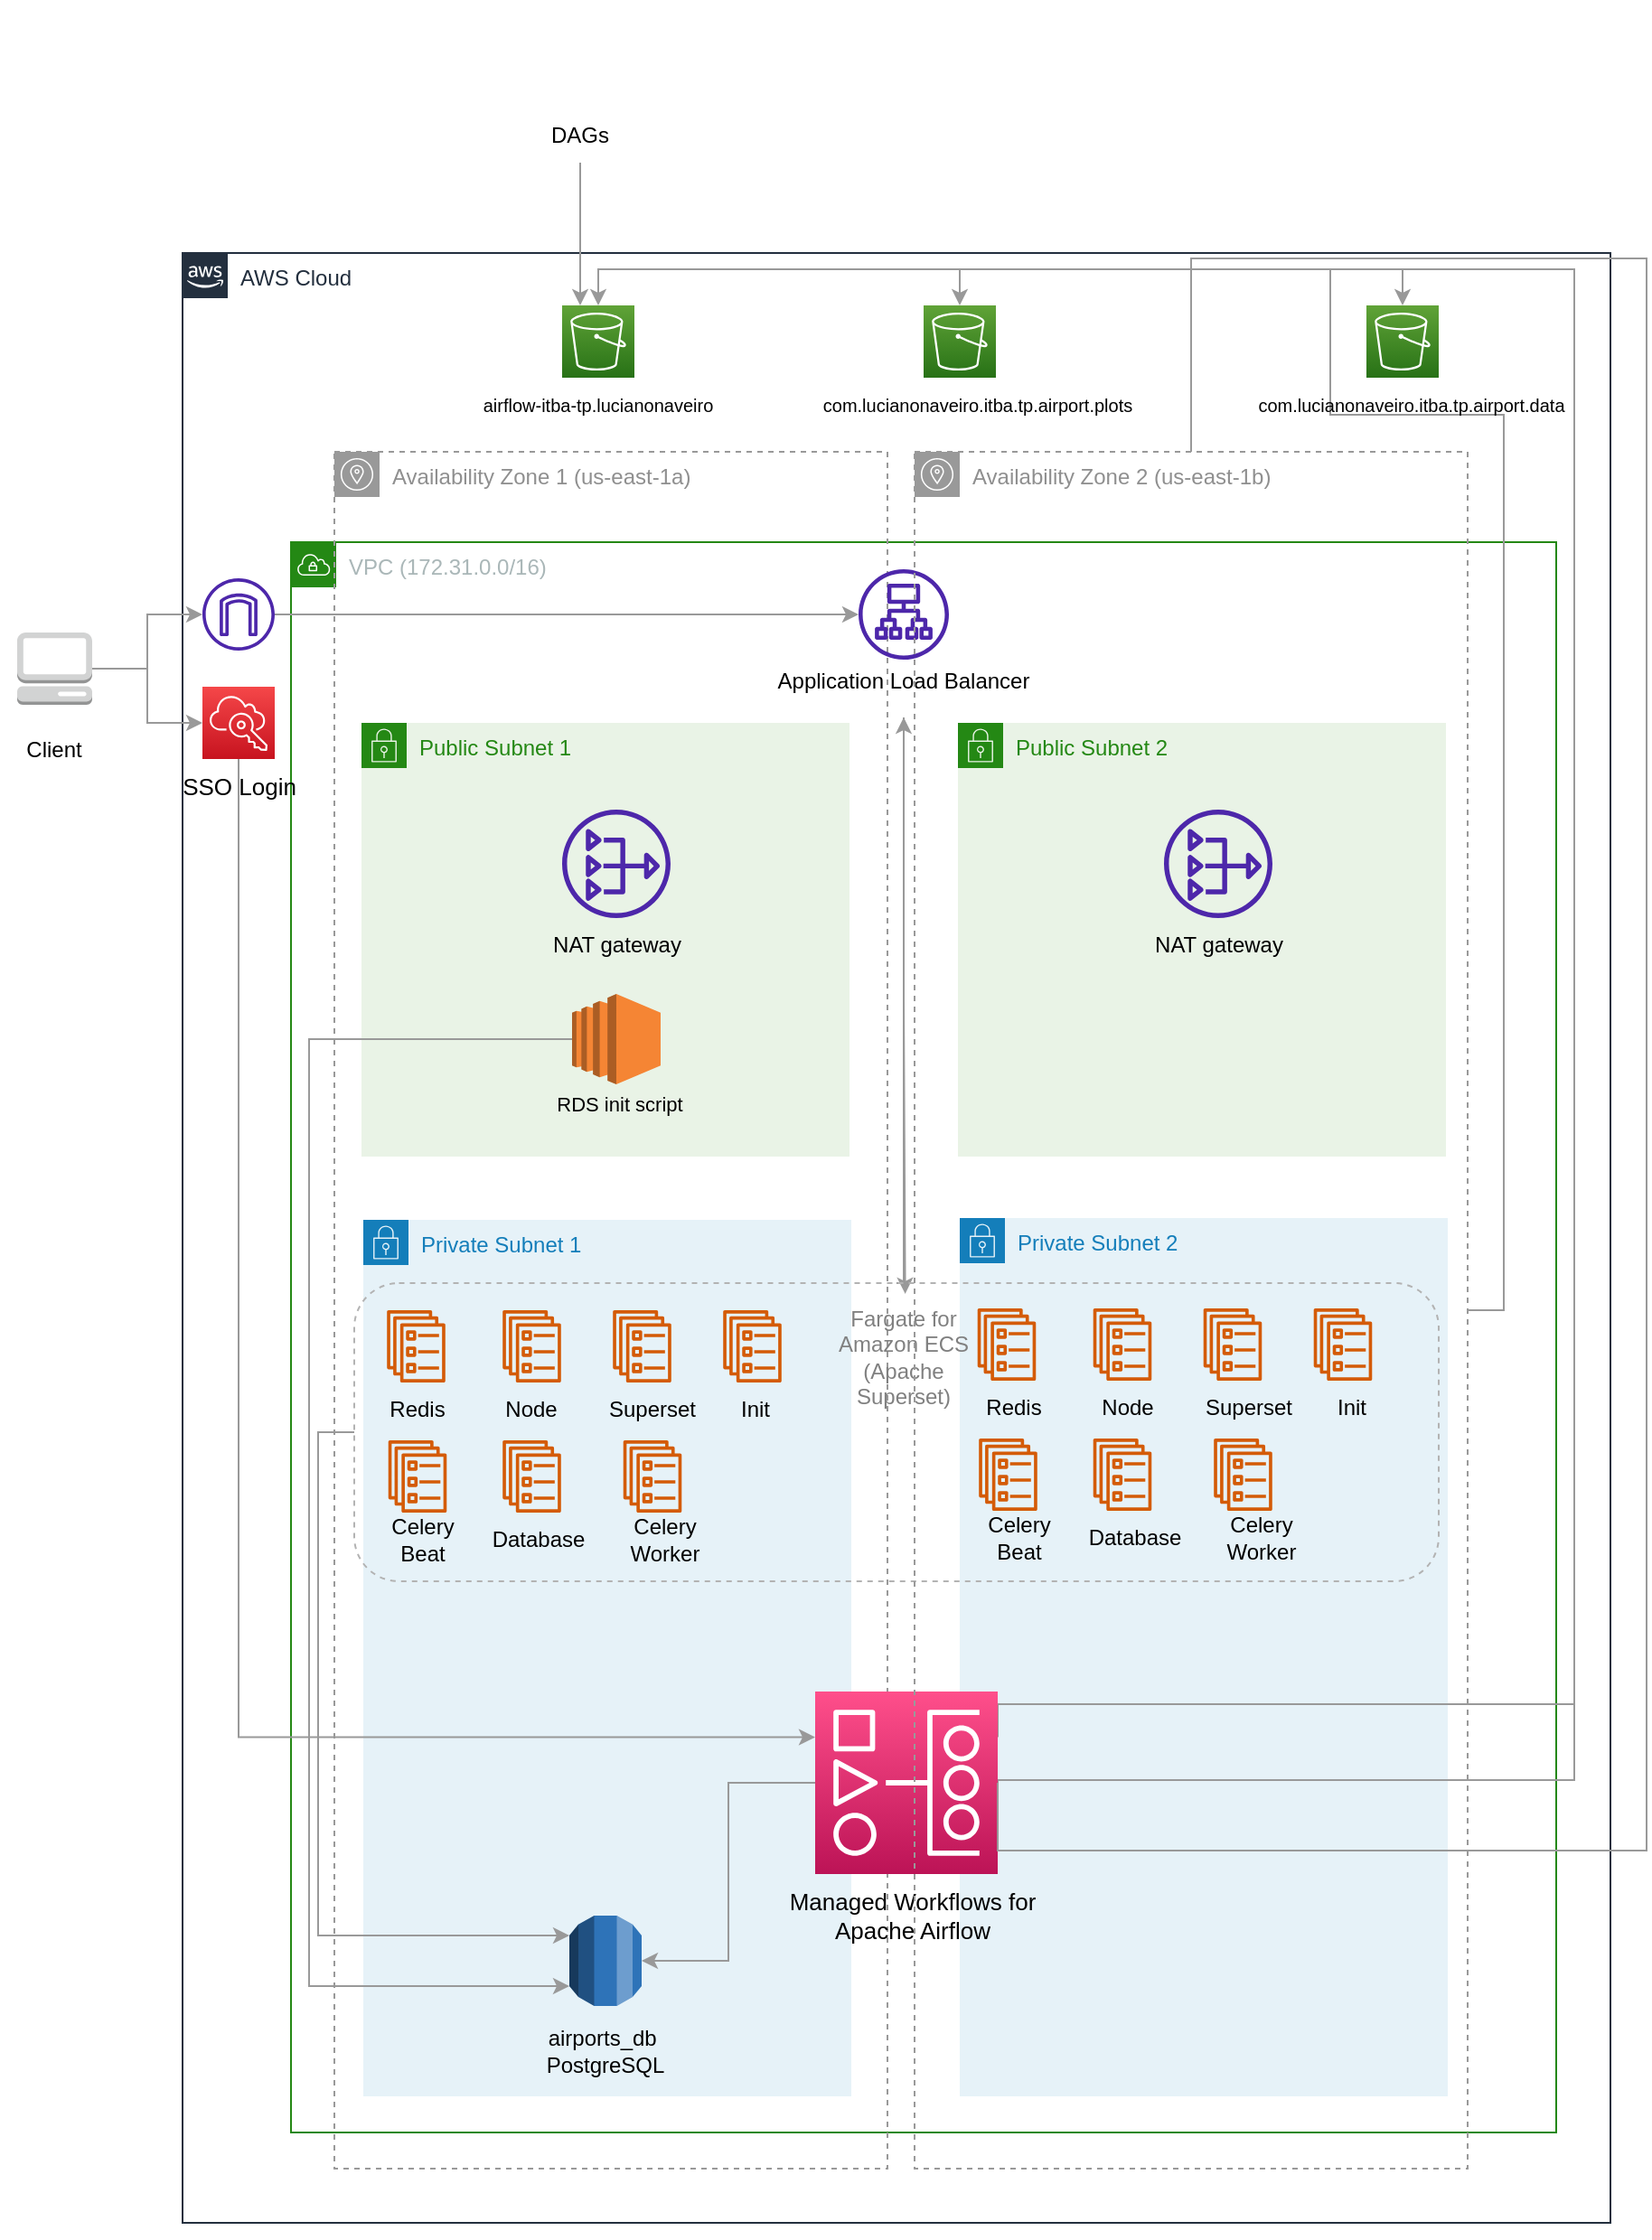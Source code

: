 <mxfile version="16.5.6" type="device" pages="2"><diagram id="lskXQ4LoMNO0AFuJrBxe" name="Page-1"><mxGraphModel dx="6042" dy="3656" grid="1" gridSize="10" guides="1" tooltips="1" connect="1" arrows="1" fold="1" page="1" pageScale="1" pageWidth="850" pageHeight="1100" background="#FFFFFF" math="0" shadow="0"><root><mxCell id="0"/><mxCell id="1" parent="0"/><mxCell id="YPD38KbdbSvbXWxAXCZY-50" value="VPC (172.31.0.0/16)" style="points=[[0,0],[0.25,0],[0.5,0],[0.75,0],[1,0],[1,0.25],[1,0.5],[1,0.75],[1,1],[0.75,1],[0.5,1],[0.25,1],[0,1],[0,0.75],[0,0.5],[0,0.25]];outlineConnect=0;gradientColor=none;html=1;whiteSpace=wrap;fontSize=12;fontStyle=0;container=1;pointerEvents=0;collapsible=0;recursiveResize=0;shape=mxgraph.aws4.group;grIcon=mxgraph.aws4.group_vpc;strokeColor=#248814;fillColor=none;verticalAlign=top;align=left;spacingLeft=30;fontColor=#AAB7B8;dashed=0;shadow=0;" vertex="1" parent="1"><mxGeometry x="100" y="154" width="700" height="880" as="geometry"/></mxCell><mxCell id="YPD38KbdbSvbXWxAXCZY-58" value="Private Subnet 1" style="points=[[0,0],[0.25,0],[0.5,0],[0.75,0],[1,0],[1,0.25],[1,0.5],[1,0.75],[1,1],[0.75,1],[0.5,1],[0.25,1],[0,1],[0,0.75],[0,0.5],[0,0.25]];outlineConnect=0;gradientColor=none;html=1;whiteSpace=wrap;fontSize=12;fontStyle=0;container=1;pointerEvents=0;collapsible=0;recursiveResize=0;shape=mxgraph.aws4.group;grIcon=mxgraph.aws4.group_security_group;grStroke=0;strokeColor=#147EBA;fillColor=#E6F2F8;verticalAlign=top;align=left;spacingLeft=30;fontColor=#147EBA;dashed=0;shadow=0;" vertex="1" parent="YPD38KbdbSvbXWxAXCZY-50"><mxGeometry x="40" y="375" width="270" height="485" as="geometry"/></mxCell><mxCell id="YPD38KbdbSvbXWxAXCZY-74" value="" style="sketch=0;outlineConnect=0;fontColor=#232F3E;gradientColor=none;fillColor=#D45B07;strokeColor=none;dashed=0;verticalLabelPosition=bottom;verticalAlign=top;align=center;html=1;fontSize=12;fontStyle=0;aspect=fixed;pointerEvents=1;shape=mxgraph.aws4.ecs_service;shadow=0;" vertex="1" parent="YPD38KbdbSvbXWxAXCZY-58"><mxGeometry x="13" y="50" width="32.51" height="40" as="geometry"/></mxCell><mxCell id="YPD38KbdbSvbXWxAXCZY-77" value="" style="sketch=0;outlineConnect=0;fontColor=#232F3E;gradientColor=none;fillColor=#D45B07;strokeColor=none;dashed=0;verticalLabelPosition=bottom;verticalAlign=top;align=center;html=1;fontSize=12;fontStyle=0;aspect=fixed;pointerEvents=1;shape=mxgraph.aws4.ecs_service;shadow=0;" vertex="1" parent="YPD38KbdbSvbXWxAXCZY-58"><mxGeometry x="77" y="50" width="32.51" height="40" as="geometry"/></mxCell><mxCell id="YPD38KbdbSvbXWxAXCZY-78" value="" style="sketch=0;outlineConnect=0;fontColor=#232F3E;gradientColor=none;fillColor=#D45B07;strokeColor=none;dashed=0;verticalLabelPosition=bottom;verticalAlign=top;align=center;html=1;fontSize=12;fontStyle=0;aspect=fixed;pointerEvents=1;shape=mxgraph.aws4.ecs_service;shadow=0;" vertex="1" parent="YPD38KbdbSvbXWxAXCZY-58"><mxGeometry x="138" y="50" width="32.51" height="40" as="geometry"/></mxCell><mxCell id="YPD38KbdbSvbXWxAXCZY-79" value="" style="sketch=0;outlineConnect=0;fontColor=#232F3E;gradientColor=none;fillColor=#D45B07;strokeColor=none;dashed=0;verticalLabelPosition=bottom;verticalAlign=top;align=center;html=1;fontSize=12;fontStyle=0;aspect=fixed;pointerEvents=1;shape=mxgraph.aws4.ecs_service;shadow=0;" vertex="1" parent="YPD38KbdbSvbXWxAXCZY-58"><mxGeometry x="199" y="50" width="32.51" height="40" as="geometry"/></mxCell><mxCell id="YPD38KbdbSvbXWxAXCZY-80" value="Redis" style="text;html=1;strokeColor=none;fillColor=none;align=center;verticalAlign=middle;whiteSpace=wrap;rounded=0;shadow=0;" vertex="1" parent="YPD38KbdbSvbXWxAXCZY-58"><mxGeometry y="90" width="60" height="30" as="geometry"/></mxCell><mxCell id="YPD38KbdbSvbXWxAXCZY-81" value="Node" style="text;html=1;strokeColor=none;fillColor=none;align=center;verticalAlign=middle;whiteSpace=wrap;rounded=0;shadow=0;" vertex="1" parent="YPD38KbdbSvbXWxAXCZY-58"><mxGeometry x="63.25" y="90" width="60" height="30" as="geometry"/></mxCell><mxCell id="YPD38KbdbSvbXWxAXCZY-82" value="Init" style="text;html=1;strokeColor=none;fillColor=none;align=center;verticalAlign=middle;whiteSpace=wrap;rounded=0;shadow=0;" vertex="1" parent="YPD38KbdbSvbXWxAXCZY-58"><mxGeometry x="197" y="90" width="40" height="30" as="geometry"/></mxCell><mxCell id="YPD38KbdbSvbXWxAXCZY-83" value="Superset" style="text;html=1;strokeColor=none;fillColor=none;align=center;verticalAlign=middle;whiteSpace=wrap;rounded=0;shadow=0;" vertex="1" parent="YPD38KbdbSvbXWxAXCZY-58"><mxGeometry x="130" y="90" width="60" height="30" as="geometry"/></mxCell><mxCell id="YPD38KbdbSvbXWxAXCZY-84" value="" style="sketch=0;outlineConnect=0;fontColor=#232F3E;gradientColor=none;fillColor=#D45B07;strokeColor=none;dashed=0;verticalLabelPosition=bottom;verticalAlign=top;align=center;html=1;fontSize=12;fontStyle=0;aspect=fixed;pointerEvents=1;shape=mxgraph.aws4.ecs_service;shadow=0;" vertex="1" parent="YPD38KbdbSvbXWxAXCZY-58"><mxGeometry x="13.75" y="122" width="32.51" height="40" as="geometry"/></mxCell><mxCell id="YPD38KbdbSvbXWxAXCZY-85" value="" style="sketch=0;outlineConnect=0;fontColor=#232F3E;gradientColor=none;fillColor=#D45B07;strokeColor=none;dashed=0;verticalLabelPosition=bottom;verticalAlign=top;align=center;html=1;fontSize=12;fontStyle=0;aspect=fixed;pointerEvents=1;shape=mxgraph.aws4.ecs_service;shadow=0;" vertex="1" parent="YPD38KbdbSvbXWxAXCZY-58"><mxGeometry x="77" y="122" width="32.51" height="40" as="geometry"/></mxCell><mxCell id="YPD38KbdbSvbXWxAXCZY-86" value="" style="sketch=0;outlineConnect=0;fontColor=#232F3E;gradientColor=none;fillColor=#D45B07;strokeColor=none;dashed=0;verticalLabelPosition=bottom;verticalAlign=top;align=center;html=1;fontSize=12;fontStyle=0;aspect=fixed;pointerEvents=1;shape=mxgraph.aws4.ecs_service;shadow=0;" vertex="1" parent="YPD38KbdbSvbXWxAXCZY-58"><mxGeometry x="143.75" y="122" width="32.51" height="40" as="geometry"/></mxCell><mxCell id="YPD38KbdbSvbXWxAXCZY-87" value="Celery Beat" style="text;html=1;strokeColor=none;fillColor=none;align=center;verticalAlign=middle;whiteSpace=wrap;rounded=0;shadow=0;" vertex="1" parent="YPD38KbdbSvbXWxAXCZY-58"><mxGeometry x="3.25" y="162" width="60" height="30" as="geometry"/></mxCell><mxCell id="YPD38KbdbSvbXWxAXCZY-88" value="Database" style="text;html=1;strokeColor=none;fillColor=none;align=center;verticalAlign=middle;whiteSpace=wrap;rounded=0;shadow=0;" vertex="1" parent="YPD38KbdbSvbXWxAXCZY-58"><mxGeometry x="67.25" y="162" width="60" height="30" as="geometry"/></mxCell><mxCell id="YPD38KbdbSvbXWxAXCZY-89" value="Celery Worker" style="text;html=1;strokeColor=none;fillColor=none;align=center;verticalAlign=middle;whiteSpace=wrap;rounded=0;shadow=0;" vertex="1" parent="YPD38KbdbSvbXWxAXCZY-58"><mxGeometry x="137" y="162" width="60" height="30" as="geometry"/></mxCell><mxCell id="YPD38KbdbSvbXWxAXCZY-63" value="Private Subnet 2" style="points=[[0,0],[0.25,0],[0.5,0],[0.75,0],[1,0],[1,0.25],[1,0.5],[1,0.75],[1,1],[0.75,1],[0.5,1],[0.25,1],[0,1],[0,0.75],[0,0.5],[0,0.25]];outlineConnect=0;gradientColor=none;html=1;whiteSpace=wrap;fontSize=12;fontStyle=0;container=1;pointerEvents=0;collapsible=0;recursiveResize=0;shape=mxgraph.aws4.group;grIcon=mxgraph.aws4.group_security_group;grStroke=0;strokeColor=#147EBA;fillColor=#E6F2F8;verticalAlign=top;align=left;spacingLeft=30;fontColor=#147EBA;dashed=0;shadow=0;" vertex="1" parent="YPD38KbdbSvbXWxAXCZY-50"><mxGeometry x="370" y="374" width="270" height="486" as="geometry"/></mxCell><mxCell id="YPD38KbdbSvbXWxAXCZY-90" value="" style="sketch=0;outlineConnect=0;fontColor=#232F3E;gradientColor=none;fillColor=#D45B07;strokeColor=none;dashed=0;verticalLabelPosition=bottom;verticalAlign=top;align=center;html=1;fontSize=12;fontStyle=0;aspect=fixed;pointerEvents=1;shape=mxgraph.aws4.ecs_service;shadow=0;" vertex="1" parent="YPD38KbdbSvbXWxAXCZY-63"><mxGeometry x="9.74" y="50" width="32.51" height="40" as="geometry"/></mxCell><mxCell id="YPD38KbdbSvbXWxAXCZY-91" value="" style="sketch=0;outlineConnect=0;fontColor=#232F3E;gradientColor=none;fillColor=#D45B07;strokeColor=none;dashed=0;verticalLabelPosition=bottom;verticalAlign=top;align=center;html=1;fontSize=12;fontStyle=0;aspect=fixed;pointerEvents=1;shape=mxgraph.aws4.ecs_service;shadow=0;" vertex="1" parent="YPD38KbdbSvbXWxAXCZY-63"><mxGeometry x="73.74" y="50" width="32.51" height="40" as="geometry"/></mxCell><mxCell id="YPD38KbdbSvbXWxAXCZY-92" value="" style="sketch=0;outlineConnect=0;fontColor=#232F3E;gradientColor=none;fillColor=#D45B07;strokeColor=none;dashed=0;verticalLabelPosition=bottom;verticalAlign=top;align=center;html=1;fontSize=12;fontStyle=0;aspect=fixed;pointerEvents=1;shape=mxgraph.aws4.ecs_service;shadow=0;" vertex="1" parent="YPD38KbdbSvbXWxAXCZY-63"><mxGeometry x="134.74" y="50" width="32.51" height="40" as="geometry"/></mxCell><mxCell id="YPD38KbdbSvbXWxAXCZY-93" value="" style="sketch=0;outlineConnect=0;fontColor=#232F3E;gradientColor=none;fillColor=#D45B07;strokeColor=none;dashed=0;verticalLabelPosition=bottom;verticalAlign=top;align=center;html=1;fontSize=12;fontStyle=0;aspect=fixed;pointerEvents=1;shape=mxgraph.aws4.ecs_service;shadow=0;" vertex="1" parent="YPD38KbdbSvbXWxAXCZY-63"><mxGeometry x="195.74" y="50" width="32.51" height="40" as="geometry"/></mxCell><mxCell id="YPD38KbdbSvbXWxAXCZY-94" value="" style="sketch=0;outlineConnect=0;fontColor=#232F3E;gradientColor=none;fillColor=#D45B07;strokeColor=none;dashed=0;verticalLabelPosition=bottom;verticalAlign=top;align=center;html=1;fontSize=12;fontStyle=0;aspect=fixed;pointerEvents=1;shape=mxgraph.aws4.ecs_service;shadow=0;" vertex="1" parent="YPD38KbdbSvbXWxAXCZY-63"><mxGeometry x="10.49" y="122" width="32.51" height="40" as="geometry"/></mxCell><mxCell id="YPD38KbdbSvbXWxAXCZY-95" value="" style="sketch=0;outlineConnect=0;fontColor=#232F3E;gradientColor=none;fillColor=#D45B07;strokeColor=none;dashed=0;verticalLabelPosition=bottom;verticalAlign=top;align=center;html=1;fontSize=12;fontStyle=0;aspect=fixed;pointerEvents=1;shape=mxgraph.aws4.ecs_service;shadow=0;" vertex="1" parent="YPD38KbdbSvbXWxAXCZY-63"><mxGeometry x="73.74" y="122" width="32.51" height="40" as="geometry"/></mxCell><mxCell id="YPD38KbdbSvbXWxAXCZY-96" value="" style="sketch=0;outlineConnect=0;fontColor=#232F3E;gradientColor=none;fillColor=#D45B07;strokeColor=none;dashed=0;verticalLabelPosition=bottom;verticalAlign=top;align=center;html=1;fontSize=12;fontStyle=0;aspect=fixed;pointerEvents=1;shape=mxgraph.aws4.ecs_service;shadow=0;" vertex="1" parent="YPD38KbdbSvbXWxAXCZY-63"><mxGeometry x="140.49" y="122" width="32.51" height="40" as="geometry"/></mxCell><mxCell id="YPD38KbdbSvbXWxAXCZY-97" value="Redis" style="text;html=1;strokeColor=none;fillColor=none;align=center;verticalAlign=middle;whiteSpace=wrap;rounded=0;shadow=0;" vertex="1" parent="YPD38KbdbSvbXWxAXCZY-63"><mxGeometry y="90" width="60" height="30" as="geometry"/></mxCell><mxCell id="YPD38KbdbSvbXWxAXCZY-98" value="Node" style="text;html=1;strokeColor=none;fillColor=none;align=center;verticalAlign=middle;whiteSpace=wrap;rounded=0;shadow=0;" vertex="1" parent="YPD38KbdbSvbXWxAXCZY-63"><mxGeometry x="63.25" y="90" width="60" height="30" as="geometry"/></mxCell><mxCell id="YPD38KbdbSvbXWxAXCZY-99" value="Init" style="text;html=1;strokeColor=none;fillColor=none;align=center;verticalAlign=middle;whiteSpace=wrap;rounded=0;shadow=0;" vertex="1" parent="YPD38KbdbSvbXWxAXCZY-63"><mxGeometry x="197" y="90" width="40" height="30" as="geometry"/></mxCell><mxCell id="YPD38KbdbSvbXWxAXCZY-100" value="Superset" style="text;html=1;strokeColor=none;fillColor=none;align=center;verticalAlign=middle;whiteSpace=wrap;rounded=0;shadow=0;" vertex="1" parent="YPD38KbdbSvbXWxAXCZY-63"><mxGeometry x="130" y="90" width="60" height="30" as="geometry"/></mxCell><mxCell id="YPD38KbdbSvbXWxAXCZY-101" value="Celery Beat" style="text;html=1;strokeColor=none;fillColor=none;align=center;verticalAlign=middle;whiteSpace=wrap;rounded=0;shadow=0;" vertex="1" parent="YPD38KbdbSvbXWxAXCZY-63"><mxGeometry x="3.25" y="162" width="60" height="30" as="geometry"/></mxCell><mxCell id="YPD38KbdbSvbXWxAXCZY-102" value="Database" style="text;html=1;strokeColor=none;fillColor=none;align=center;verticalAlign=middle;whiteSpace=wrap;rounded=0;shadow=0;" vertex="1" parent="YPD38KbdbSvbXWxAXCZY-63"><mxGeometry x="67.25" y="162" width="60" height="30" as="geometry"/></mxCell><mxCell id="YPD38KbdbSvbXWxAXCZY-103" value="Celery Worker" style="text;html=1;strokeColor=none;fillColor=none;align=center;verticalAlign=middle;whiteSpace=wrap;rounded=0;shadow=0;" vertex="1" parent="YPD38KbdbSvbXWxAXCZY-63"><mxGeometry x="137" y="162" width="60" height="30" as="geometry"/></mxCell><mxCell id="YPD38KbdbSvbXWxAXCZY-113" value="AWS Cloud" style="points=[[0,0],[0.25,0],[0.5,0],[0.75,0],[1,0],[1,0.25],[1,0.5],[1,0.75],[1,1],[0.75,1],[0.5,1],[0.25,1],[0,1],[0,0.75],[0,0.5],[0,0.25]];outlineConnect=0;gradientColor=none;html=1;whiteSpace=wrap;fontSize=12;fontStyle=0;container=1;pointerEvents=0;collapsible=0;recursiveResize=0;shape=mxgraph.aws4.group;grIcon=mxgraph.aws4.group_aws_cloud_alt;strokeColor=#232F3E;fillColor=none;verticalAlign=top;align=left;spacingLeft=30;fontColor=#232F3E;dashed=0;shadow=0;" vertex="1" parent="1"><mxGeometry x="40" y="-6" width="790" height="1090" as="geometry"/></mxCell><mxCell id="YPD38KbdbSvbXWxAXCZY-190" value="&lt;font color=&quot;#8f8f8f&quot;&gt;Availability Zone 1 (us-east-1a)&lt;/font&gt;" style="sketch=0;outlineConnect=0;gradientColor=none;html=1;whiteSpace=wrap;fontSize=12;fontStyle=0;shape=mxgraph.aws4.group;grIcon=mxgraph.aws4.group_availability_zone;strokeColor=#999999;fillColor=none;verticalAlign=top;align=left;spacingLeft=30;fontColor=#E8E8E8;dashed=1;shadow=0;" vertex="1" parent="YPD38KbdbSvbXWxAXCZY-113"><mxGeometry x="84" y="110" width="306" height="950" as="geometry"/></mxCell><mxCell id="YPD38KbdbSvbXWxAXCZY-163" style="edgeStyle=orthogonalEdgeStyle;rounded=0;orthogonalLoop=1;jettySize=auto;html=1;fontSize=12;fontColor=#000000;strokeColor=#999999;" edge="1" parent="YPD38KbdbSvbXWxAXCZY-113" source="YPD38KbdbSvbXWxAXCZY-122" target="YPD38KbdbSvbXWxAXCZY-71"><mxGeometry relative="1" as="geometry"/></mxCell><mxCell id="YPD38KbdbSvbXWxAXCZY-122" value="" style="sketch=0;outlineConnect=0;fontColor=#232F3E;gradientColor=none;fillColor=#4D27AA;strokeColor=none;dashed=0;verticalLabelPosition=bottom;verticalAlign=top;align=center;html=1;fontSize=12;fontStyle=0;aspect=fixed;pointerEvents=1;shape=mxgraph.aws4.internet_gateway;shadow=0;" vertex="1" parent="YPD38KbdbSvbXWxAXCZY-113"><mxGeometry x="11" y="180" width="40" height="40" as="geometry"/></mxCell><mxCell id="YPD38KbdbSvbXWxAXCZY-231" style="edgeStyle=orthogonalEdgeStyle;rounded=0;orthogonalLoop=1;jettySize=auto;html=1;exitX=0.5;exitY=1;exitDx=0;exitDy=0;entryX=0.508;entryY=0.036;entryDx=0;entryDy=0;entryPerimeter=0;fontSize=11;fontColor=#000000;strokeColor=#999999;" edge="1" parent="YPD38KbdbSvbXWxAXCZY-113" source="YPD38KbdbSvbXWxAXCZY-72" target="YPD38KbdbSvbXWxAXCZY-109"><mxGeometry relative="1" as="geometry"/></mxCell><mxCell id="YPD38KbdbSvbXWxAXCZY-157" style="edgeStyle=orthogonalEdgeStyle;rounded=0;orthogonalLoop=1;jettySize=auto;html=1;exitX=0;exitY=0.5;exitDx=0;exitDy=0;exitPerimeter=0;entryX=1;entryY=0.5;entryDx=0;entryDy=0;entryPerimeter=0;fontSize=12;fontColor=#000000;strokeColor=#999999;" edge="1" parent="YPD38KbdbSvbXWxAXCZY-113" source="YPD38KbdbSvbXWxAXCZY-127" target="YPD38KbdbSvbXWxAXCZY-132"><mxGeometry relative="1" as="geometry"/></mxCell><mxCell id="YPD38KbdbSvbXWxAXCZY-173" style="edgeStyle=orthogonalEdgeStyle;rounded=0;orthogonalLoop=1;jettySize=auto;html=1;exitX=1;exitY=0.5;exitDx=0;exitDy=0;exitPerimeter=0;entryX=0.5;entryY=0;entryDx=0;entryDy=0;entryPerimeter=0;fontSize=12;fontColor=#000000;strokeColor=#999999;startArrow=none;" edge="1" parent="YPD38KbdbSvbXWxAXCZY-113" source="YPD38KbdbSvbXWxAXCZY-226" target="YPD38KbdbSvbXWxAXCZY-135"><mxGeometry relative="1" as="geometry"><Array as="points"/></mxGeometry></mxCell><mxCell id="YPD38KbdbSvbXWxAXCZY-176" style="edgeStyle=orthogonalEdgeStyle;rounded=0;orthogonalLoop=1;jettySize=auto;html=1;exitX=1;exitY=0.5;exitDx=0;exitDy=0;exitPerimeter=0;entryX=0.5;entryY=0;entryDx=0;entryDy=0;entryPerimeter=0;fontSize=12;fontColor=#000000;strokeColor=#999999;" edge="1" parent="YPD38KbdbSvbXWxAXCZY-113" source="YPD38KbdbSvbXWxAXCZY-127" target="YPD38KbdbSvbXWxAXCZY-134"><mxGeometry relative="1" as="geometry"><Array as="points"><mxPoint x="770" y="845"/><mxPoint x="770" y="9"/><mxPoint x="430" y="9"/></Array></mxGeometry></mxCell><mxCell id="YPD38KbdbSvbXWxAXCZY-177" style="edgeStyle=orthogonalEdgeStyle;rounded=0;orthogonalLoop=1;jettySize=auto;html=1;exitX=1;exitY=0.25;exitDx=0;exitDy=0;exitPerimeter=0;entryX=0.5;entryY=0;entryDx=0;entryDy=0;entryPerimeter=0;fontSize=12;fontColor=#000000;strokeColor=#999999;" edge="1" parent="YPD38KbdbSvbXWxAXCZY-113" source="YPD38KbdbSvbXWxAXCZY-127" target="YPD38KbdbSvbXWxAXCZY-130"><mxGeometry relative="1" as="geometry"><Array as="points"><mxPoint x="770" y="803"/><mxPoint x="770" y="9"/><mxPoint x="230" y="9"/></Array></mxGeometry></mxCell><mxCell id="YPD38KbdbSvbXWxAXCZY-132" value="" style="outlineConnect=0;dashed=0;verticalLabelPosition=bottom;verticalAlign=top;align=center;html=1;shape=mxgraph.aws3.rds;fillColor=#2E73B8;gradientColor=none;shadow=0;fontColor=#808080;strokeColor=#B3B3B3;" vertex="1" parent="YPD38KbdbSvbXWxAXCZY-113"><mxGeometry x="214" y="920" width="40" height="50" as="geometry"/></mxCell><mxCell id="YPD38KbdbSvbXWxAXCZY-130" value="" style="sketch=0;points=[[0,0,0],[0.25,0,0],[0.5,0,0],[0.75,0,0],[1,0,0],[0,1,0],[0.25,1,0],[0.5,1,0],[0.75,1,0],[1,1,0],[0,0.25,0],[0,0.5,0],[0,0.75,0],[1,0.25,0],[1,0.5,0],[1,0.75,0]];outlineConnect=0;fontColor=#232F3E;gradientColor=#60A337;gradientDirection=north;fillColor=#277116;strokeColor=#ffffff;dashed=0;verticalLabelPosition=bottom;verticalAlign=top;align=center;html=1;fontSize=12;fontStyle=0;aspect=fixed;shape=mxgraph.aws4.resourceIcon;resIcon=mxgraph.aws4.s3;shadow=0;" vertex="1" parent="YPD38KbdbSvbXWxAXCZY-113"><mxGeometry x="210" y="29" width="40" height="40" as="geometry"/></mxCell><mxCell id="YPD38KbdbSvbXWxAXCZY-134" value="" style="sketch=0;points=[[0,0,0],[0.25,0,0],[0.5,0,0],[0.75,0,0],[1,0,0],[0,1,0],[0.25,1,0],[0.5,1,0],[0.75,1,0],[1,1,0],[0,0.25,0],[0,0.5,0],[0,0.75,0],[1,0.25,0],[1,0.5,0],[1,0.75,0]];outlineConnect=0;fontColor=#232F3E;gradientColor=#60A337;gradientDirection=north;fillColor=#277116;strokeColor=#ffffff;dashed=0;verticalLabelPosition=bottom;verticalAlign=top;align=center;html=1;fontSize=12;fontStyle=0;aspect=fixed;shape=mxgraph.aws4.resourceIcon;resIcon=mxgraph.aws4.s3;shadow=0;" vertex="1" parent="YPD38KbdbSvbXWxAXCZY-113"><mxGeometry x="410" y="29" width="40" height="40" as="geometry"/></mxCell><mxCell id="YPD38KbdbSvbXWxAXCZY-135" value="" style="sketch=0;points=[[0,0,0],[0.25,0,0],[0.5,0,0],[0.75,0,0],[1,0,0],[0,1,0],[0.25,1,0],[0.5,1,0],[0.75,1,0],[1,1,0],[0,0.25,0],[0,0.5,0],[0,0.75,0],[1,0.25,0],[1,0.5,0],[1,0.75,0]];outlineConnect=0;fontColor=#232F3E;gradientColor=#60A337;gradientDirection=north;fillColor=#277116;strokeColor=#ffffff;dashed=0;verticalLabelPosition=bottom;verticalAlign=top;align=center;html=1;fontSize=12;fontStyle=0;aspect=fixed;shape=mxgraph.aws4.resourceIcon;resIcon=mxgraph.aws4.s3;shadow=0;" vertex="1" parent="YPD38KbdbSvbXWxAXCZY-113"><mxGeometry x="655" y="29" width="40" height="40" as="geometry"/></mxCell><mxCell id="YPD38KbdbSvbXWxAXCZY-136" value="&lt;font color=&quot;#000000&quot; style=&quot;font-size: 10px&quot;&gt;airflow-itba-tp.lucianonaveiro&lt;/font&gt;" style="text;html=1;strokeColor=none;fillColor=none;align=center;verticalAlign=middle;whiteSpace=wrap;rounded=0;shadow=0;dashed=1;fontColor=#808080;" vertex="1" parent="YPD38KbdbSvbXWxAXCZY-113"><mxGeometry x="140" y="69" width="180" height="30" as="geometry"/></mxCell><mxCell id="YPD38KbdbSvbXWxAXCZY-152" value="&lt;font color=&quot;#000000&quot; style=&quot;font-size: 10px&quot;&gt;com.lucianonaveiro.itba.tp.airport.data&lt;/font&gt;" style="text;html=1;strokeColor=none;fillColor=none;align=center;verticalAlign=middle;whiteSpace=wrap;rounded=0;shadow=0;dashed=1;fontColor=#808080;" vertex="1" parent="YPD38KbdbSvbXWxAXCZY-113"><mxGeometry x="590" y="69" width="180" height="30" as="geometry"/></mxCell><mxCell id="YPD38KbdbSvbXWxAXCZY-153" value="&lt;font color=&quot;#000000&quot; style=&quot;font-size: 10px&quot;&gt;com.lucianonaveiro.itba.tp.airport.plots&lt;/font&gt;" style="text;html=1;strokeColor=none;fillColor=none;align=center;verticalAlign=middle;whiteSpace=wrap;rounded=0;shadow=0;dashed=1;fontColor=#808080;" vertex="1" parent="YPD38KbdbSvbXWxAXCZY-113"><mxGeometry x="350" y="69" width="180" height="30" as="geometry"/></mxCell><mxCell id="YPD38KbdbSvbXWxAXCZY-154" value="&lt;font style=&quot;font-size: 12px&quot;&gt;airports_db&amp;nbsp; PostgreSQL&lt;/font&gt;" style="text;html=1;strokeColor=none;fillColor=none;align=center;verticalAlign=middle;whiteSpace=wrap;rounded=0;shadow=0;dashed=1;fontSize=10;fontColor=#000000;" vertex="1" parent="YPD38KbdbSvbXWxAXCZY-113"><mxGeometry x="204" y="980" width="60" height="30" as="geometry"/></mxCell><mxCell id="YPD38KbdbSvbXWxAXCZY-106" value="NAT gateway" style="text;html=1;strokeColor=none;fillColor=none;align=center;verticalAlign=middle;whiteSpace=wrap;rounded=0;shadow=0;" vertex="1" parent="YPD38KbdbSvbXWxAXCZY-113"><mxGeometry x="513" y="323" width="90" height="30" as="geometry"/></mxCell><mxCell id="YPD38KbdbSvbXWxAXCZY-179" style="edgeStyle=orthogonalEdgeStyle;rounded=0;orthogonalLoop=1;jettySize=auto;html=1;exitX=0;exitY=0.5;exitDx=0;exitDy=0;entryX=0;entryY=0.22;entryDx=0;entryDy=0;entryPerimeter=0;fontSize=12;fontColor=#000000;strokeColor=#999999;" edge="1" parent="YPD38KbdbSvbXWxAXCZY-113" source="YPD38KbdbSvbXWxAXCZY-109" target="YPD38KbdbSvbXWxAXCZY-132"><mxGeometry relative="1" as="geometry"/></mxCell><mxCell id="YPD38KbdbSvbXWxAXCZY-233" style="edgeStyle=orthogonalEdgeStyle;rounded=0;orthogonalLoop=1;jettySize=auto;html=1;exitX=0.5;exitY=0;exitDx=0;exitDy=0;entryX=0.5;entryY=1;entryDx=0;entryDy=0;fontSize=11;fontColor=#000000;strokeColor=#999999;" edge="1" parent="YPD38KbdbSvbXWxAXCZY-113" source="YPD38KbdbSvbXWxAXCZY-109" target="YPD38KbdbSvbXWxAXCZY-72"><mxGeometry relative="1" as="geometry"><Array as="points"><mxPoint x="399" y="570"/></Array></mxGeometry></mxCell><mxCell id="YPD38KbdbSvbXWxAXCZY-109" value="" style="rounded=1;whiteSpace=wrap;html=1;shadow=0;dashed=1;strokeColor=#B3B3B3;fillColor=none;" vertex="1" parent="YPD38KbdbSvbXWxAXCZY-113"><mxGeometry x="95" y="570" width="600" height="165" as="geometry"/></mxCell><mxCell id="YPD38KbdbSvbXWxAXCZY-53" value="Public Subnet 1" style="points=[[0,0],[0.25,0],[0.5,0],[0.75,0],[1,0],[1,0.25],[1,0.5],[1,0.75],[1,1],[0.75,1],[0.5,1],[0.25,1],[0,1],[0,0.75],[0,0.5],[0,0.25]];outlineConnect=0;gradientColor=none;html=1;whiteSpace=wrap;fontSize=12;fontStyle=0;container=1;pointerEvents=0;collapsible=0;recursiveResize=0;shape=mxgraph.aws4.group;grIcon=mxgraph.aws4.group_security_group;grStroke=0;strokeColor=#248814;fillColor=#E9F3E6;verticalAlign=top;align=left;spacingLeft=30;fontColor=#248814;dashed=0;shadow=0;" vertex="1" parent="YPD38KbdbSvbXWxAXCZY-113"><mxGeometry x="99" y="260" width="270" height="240" as="geometry"/></mxCell><mxCell id="YPD38KbdbSvbXWxAXCZY-167" value="" style="sketch=0;outlineConnect=0;fontColor=#232F3E;gradientColor=none;fillColor=#4D27AA;strokeColor=none;dashed=0;verticalLabelPosition=bottom;verticalAlign=top;align=center;html=1;fontSize=12;fontStyle=0;aspect=fixed;pointerEvents=1;shape=mxgraph.aws4.nat_gateway;shadow=0;" vertex="1" parent="YPD38KbdbSvbXWxAXCZY-53"><mxGeometry x="111" y="48" width="60" height="60" as="geometry"/></mxCell><mxCell id="YPD38KbdbSvbXWxAXCZY-169" value="NAT gateway" style="text;html=1;strokeColor=none;fillColor=none;align=center;verticalAlign=middle;whiteSpace=wrap;rounded=0;shadow=0;dashed=1;fontSize=12;fontColor=#000000;" vertex="1" parent="YPD38KbdbSvbXWxAXCZY-53"><mxGeometry x="101.5" y="108" width="79" height="30" as="geometry"/></mxCell><mxCell id="YPD38KbdbSvbXWxAXCZY-171" value="" style="outlineConnect=0;dashed=0;verticalLabelPosition=bottom;verticalAlign=top;align=center;html=1;shape=mxgraph.aws3.ec2;fillColor=#F58534;gradientColor=none;shadow=0;fontSize=12;fontColor=#000000;strokeColor=#B3B3B3;" vertex="1" parent="YPD38KbdbSvbXWxAXCZY-53"><mxGeometry x="116.5" y="150" width="49" height="50" as="geometry"/></mxCell><mxCell id="YPD38KbdbSvbXWxAXCZY-104" value="Public Subnet 2" style="points=[[0,0],[0.25,0],[0.5,0],[0.75,0],[1,0],[1,0.25],[1,0.5],[1,0.75],[1,1],[0.75,1],[0.5,1],[0.25,1],[0,1],[0,0.75],[0,0.5],[0,0.25]];outlineConnect=0;gradientColor=none;html=1;whiteSpace=wrap;fontSize=12;fontStyle=0;container=1;pointerEvents=0;collapsible=0;recursiveResize=0;shape=mxgraph.aws4.group;grIcon=mxgraph.aws4.group_security_group;grStroke=0;strokeColor=#248814;fillColor=#E9F3E6;verticalAlign=top;align=left;spacingLeft=30;fontColor=#248814;dashed=0;shadow=0;" vertex="1" parent="YPD38KbdbSvbXWxAXCZY-113"><mxGeometry x="429" y="260" width="270" height="240" as="geometry"/></mxCell><mxCell id="YPD38KbdbSvbXWxAXCZY-170" value="NAT gateway" style="text;html=1;strokeColor=none;fillColor=none;align=center;verticalAlign=middle;whiteSpace=wrap;rounded=0;shadow=0;dashed=1;fontSize=12;fontColor=#000000;" vertex="1" parent="YPD38KbdbSvbXWxAXCZY-104"><mxGeometry x="104.5" y="108" width="79" height="30" as="geometry"/></mxCell><mxCell id="YPD38KbdbSvbXWxAXCZY-168" value="" style="sketch=0;outlineConnect=0;fontColor=#232F3E;gradientColor=none;fillColor=#4D27AA;strokeColor=none;dashed=0;verticalLabelPosition=bottom;verticalAlign=top;align=center;html=1;fontSize=12;fontStyle=0;aspect=fixed;pointerEvents=1;shape=mxgraph.aws4.nat_gateway;shadow=0;" vertex="1" parent="YPD38KbdbSvbXWxAXCZY-113"><mxGeometry x="543" y="308" width="60" height="60" as="geometry"/></mxCell><mxCell id="YPD38KbdbSvbXWxAXCZY-180" style="edgeStyle=orthogonalEdgeStyle;rounded=0;orthogonalLoop=1;jettySize=auto;html=1;exitX=0;exitY=0.5;exitDx=0;exitDy=0;exitPerimeter=0;entryX=0;entryY=0.78;entryDx=0;entryDy=0;entryPerimeter=0;fontSize=12;fontColor=#000000;strokeColor=#999999;" edge="1" parent="YPD38KbdbSvbXWxAXCZY-113" source="YPD38KbdbSvbXWxAXCZY-171" target="YPD38KbdbSvbXWxAXCZY-132"><mxGeometry relative="1" as="geometry"><Array as="points"><mxPoint x="70" y="435"/><mxPoint x="70" y="959"/></Array></mxGeometry></mxCell><mxCell id="YPD38KbdbSvbXWxAXCZY-187" style="edgeStyle=orthogonalEdgeStyle;rounded=0;orthogonalLoop=1;jettySize=auto;html=1;exitX=0.5;exitY=1;exitDx=0;exitDy=0;exitPerimeter=0;entryX=0;entryY=0.25;entryDx=0;entryDy=0;entryPerimeter=0;fontSize=12;fontColor=#000000;strokeColor=#999999;" edge="1" parent="YPD38KbdbSvbXWxAXCZY-113" source="YPD38KbdbSvbXWxAXCZY-184" target="YPD38KbdbSvbXWxAXCZY-127"><mxGeometry relative="1" as="geometry"/></mxCell><mxCell id="YPD38KbdbSvbXWxAXCZY-184" value="" style="sketch=0;points=[[0,0,0],[0.25,0,0],[0.5,0,0],[0.75,0,0],[1,0,0],[0,1,0],[0.25,1,0],[0.5,1,0],[0.75,1,0],[1,1,0],[0,0.25,0],[0,0.5,0],[0,0.75,0],[1,0.25,0],[1,0.5,0],[1,0.75,0]];outlineConnect=0;fontColor=#232F3E;gradientColor=#F54749;gradientDirection=north;fillColor=#C7131F;strokeColor=#ffffff;dashed=0;verticalLabelPosition=bottom;verticalAlign=top;align=center;html=1;fontSize=12;fontStyle=0;aspect=fixed;shape=mxgraph.aws4.resourceIcon;resIcon=mxgraph.aws4.single_sign_on;shadow=0;" vertex="1" parent="YPD38KbdbSvbXWxAXCZY-113"><mxGeometry x="11" y="240" width="40" height="40" as="geometry"/></mxCell><mxCell id="YPD38KbdbSvbXWxAXCZY-227" value="&lt;font style=&quot;font-size: 11px&quot;&gt;RDS init script&lt;/font&gt;" style="text;html=1;strokeColor=none;fillColor=none;align=center;verticalAlign=middle;whiteSpace=wrap;rounded=0;shadow=0;dashed=1;fontSize=12;fontColor=#000000;" vertex="1" parent="YPD38KbdbSvbXWxAXCZY-113"><mxGeometry x="182" y="456" width="120" height="30" as="geometry"/></mxCell><mxCell id="YPD38KbdbSvbXWxAXCZY-71" value="" style="sketch=0;outlineConnect=0;fontColor=#232F3E;gradientColor=none;fillColor=#4D27AA;strokeColor=none;dashed=0;verticalLabelPosition=bottom;verticalAlign=top;align=center;html=1;fontSize=12;fontStyle=0;aspect=fixed;pointerEvents=1;shape=mxgraph.aws4.application_load_balancer;shadow=0;" vertex="1" parent="YPD38KbdbSvbXWxAXCZY-113"><mxGeometry x="374" y="175" width="50" height="50" as="geometry"/></mxCell><mxCell id="YPD38KbdbSvbXWxAXCZY-72" value="Application Load Balancer" style="text;html=1;strokeColor=none;fillColor=none;align=center;verticalAlign=middle;whiteSpace=wrap;rounded=0;shadow=0;" vertex="1" parent="YPD38KbdbSvbXWxAXCZY-113"><mxGeometry x="321.12" y="217" width="155.75" height="40" as="geometry"/></mxCell><mxCell id="YPD38KbdbSvbXWxAXCZY-118" value="&lt;font color=&quot;#808080&quot;&gt;Fargate for Amazon ECS (Apache Superset)&lt;/font&gt;" style="text;html=1;strokeColor=none;fillColor=none;align=center;verticalAlign=middle;whiteSpace=wrap;rounded=0;shadow=0;dashed=1;fontColor=#666666;" vertex="1" parent="YPD38KbdbSvbXWxAXCZY-113"><mxGeometry x="359" y="596" width="80" height="30" as="geometry"/></mxCell><mxCell id="YPD38KbdbSvbXWxAXCZY-234" value="&lt;font style=&quot;font-size: 13px&quot;&gt;Managed Workflows for Apache Airflow&lt;/font&gt;" style="text;html=1;strokeColor=none;fillColor=none;align=center;verticalAlign=middle;whiteSpace=wrap;rounded=0;shadow=0;dashed=1;fontSize=11;fontColor=#000000;" vertex="1" parent="YPD38KbdbSvbXWxAXCZY-113"><mxGeometry x="329" y="905" width="150" height="30" as="geometry"/></mxCell><mxCell id="YPD38KbdbSvbXWxAXCZY-127" value="" style="sketch=0;points=[[0,0,0],[0.25,0,0],[0.5,0,0],[0.75,0,0],[1,0,0],[0,1,0],[0.25,1,0],[0.5,1,0],[0.75,1,0],[1,1,0],[0,0.25,0],[0,0.5,0],[0,0.75,0],[1,0.25,0],[1,0.5,0],[1,0.75,0]];outlineConnect=0;fontColor=#232F3E;gradientColor=#FF4F8B;gradientDirection=north;fillColor=#BC1356;strokeColor=#ffffff;dashed=0;verticalLabelPosition=bottom;verticalAlign=top;align=center;html=1;fontSize=12;fontStyle=0;aspect=fixed;shape=mxgraph.aws4.resourceIcon;resIcon=mxgraph.aws4.managed_workflows_for_apache_airflow;shadow=0;" vertex="1" parent="YPD38KbdbSvbXWxAXCZY-113"><mxGeometry x="350" y="796" width="101" height="101" as="geometry"/></mxCell><mxCell id="4PjPYeD8LfHtrqsJQLYb-1" value="&lt;font color=&quot;#000000&quot;&gt;SSO Login&lt;/font&gt;" style="text;html=1;strokeColor=none;fillColor=none;align=center;verticalAlign=middle;whiteSpace=wrap;rounded=0;shadow=0;dashed=1;fontSize=13;fontColor=#8F8F8F;" vertex="1" parent="YPD38KbdbSvbXWxAXCZY-113"><mxGeometry x="-18.5" y="280" width="99" height="30" as="geometry"/></mxCell><mxCell id="YPD38KbdbSvbXWxAXCZY-226" value="&lt;font color=&quot;#8f8f8f&quot;&gt;Availability Zone 2 (us-east-1b)&lt;/font&gt;" style="sketch=0;outlineConnect=0;gradientColor=none;html=1;whiteSpace=wrap;fontSize=12;fontStyle=0;shape=mxgraph.aws4.group;grIcon=mxgraph.aws4.group_availability_zone;strokeColor=#999999;fillColor=none;verticalAlign=top;align=left;spacingLeft=30;fontColor=#E8E8E8;dashed=1;shadow=0;" vertex="1" parent="YPD38KbdbSvbXWxAXCZY-113"><mxGeometry x="405" y="110" width="306" height="950" as="geometry"/></mxCell><mxCell id="4PjPYeD8LfHtrqsJQLYb-2" value="" style="edgeStyle=orthogonalEdgeStyle;rounded=0;orthogonalLoop=1;jettySize=auto;html=1;exitX=1;exitY=0.5;exitDx=0;exitDy=0;exitPerimeter=0;entryX=0.5;entryY=0;entryDx=0;entryDy=0;entryPerimeter=0;fontSize=12;fontColor=#000000;strokeColor=#999999;endArrow=none;" edge="1" parent="YPD38KbdbSvbXWxAXCZY-113" source="YPD38KbdbSvbXWxAXCZY-127" target="YPD38KbdbSvbXWxAXCZY-226"><mxGeometry relative="1" as="geometry"><mxPoint x="501" y="842" as="sourcePoint"/><mxPoint x="715" y="23" as="targetPoint"/><Array as="points"><mxPoint x="524" y="884"/><mxPoint x="810" y="884"/><mxPoint x="810" y="3"/><mxPoint x="715" y="3"/></Array></mxGeometry></mxCell><mxCell id="YPD38KbdbSvbXWxAXCZY-160" style="edgeStyle=orthogonalEdgeStyle;rounded=0;orthogonalLoop=1;jettySize=auto;html=1;exitX=1;exitY=0.5;exitDx=0;exitDy=0;exitPerimeter=0;fontSize=12;fontColor=#000000;strokeColor=#999999;" edge="1" parent="1" source="YPD38KbdbSvbXWxAXCZY-124" target="YPD38KbdbSvbXWxAXCZY-122"><mxGeometry relative="1" as="geometry"/></mxCell><mxCell id="YPD38KbdbSvbXWxAXCZY-186" style="edgeStyle=orthogonalEdgeStyle;rounded=0;orthogonalLoop=1;jettySize=auto;html=1;exitX=1;exitY=0.5;exitDx=0;exitDy=0;exitPerimeter=0;entryX=0;entryY=0.5;entryDx=0;entryDy=0;entryPerimeter=0;fontSize=12;fontColor=#000000;strokeColor=#999999;" edge="1" parent="1" source="YPD38KbdbSvbXWxAXCZY-124" target="YPD38KbdbSvbXWxAXCZY-184"><mxGeometry relative="1" as="geometry"/></mxCell><mxCell id="YPD38KbdbSvbXWxAXCZY-124" value="" style="outlineConnect=0;dashed=0;verticalLabelPosition=bottom;verticalAlign=top;align=center;html=1;shape=mxgraph.aws3.management_console;fillColor=#D2D3D3;gradientColor=none;shadow=0;fontColor=#999999;strokeColor=#B3B3B3;" vertex="1" parent="1"><mxGeometry x="-51.5" y="204" width="41.5" height="40" as="geometry"/></mxCell><mxCell id="YPD38KbdbSvbXWxAXCZY-125" value="&lt;font color=&quot;#000000&quot;&gt;Client&lt;/font&gt;" style="text;html=1;strokeColor=none;fillColor=none;align=center;verticalAlign=middle;whiteSpace=wrap;rounded=0;shadow=0;dashed=1;fontColor=#999999;" vertex="1" parent="1"><mxGeometry x="-60.75" y="254" width="60" height="30" as="geometry"/></mxCell><mxCell id="YPD38KbdbSvbXWxAXCZY-181" value="" style="shape=image;html=1;verticalAlign=top;verticalLabelPosition=bottom;labelBackgroundColor=#ffffff;imageAspect=0;aspect=fixed;image=https://cdn1.iconfinder.com/data/icons/picons-social/57/github_rounded-128.png;shadow=0;dashed=1;fontSize=12;fontColor=#000000;strokeColor=#B3B3B3;fillColor=none;" vertex="1" parent="1"><mxGeometry x="230" y="-146" width="60" height="60" as="geometry"/></mxCell><mxCell id="YPD38KbdbSvbXWxAXCZY-183" style="edgeStyle=orthogonalEdgeStyle;rounded=0;orthogonalLoop=1;jettySize=auto;html=1;exitX=0.5;exitY=1;exitDx=0;exitDy=0;entryX=0.25;entryY=0;entryDx=0;entryDy=0;entryPerimeter=0;fontSize=12;fontColor=#000000;strokeColor=#999999;" edge="1" parent="1" source="YPD38KbdbSvbXWxAXCZY-182" target="YPD38KbdbSvbXWxAXCZY-130"><mxGeometry relative="1" as="geometry"/></mxCell><mxCell id="YPD38KbdbSvbXWxAXCZY-182" value="DAGs" style="text;html=1;strokeColor=none;fillColor=none;align=center;verticalAlign=middle;whiteSpace=wrap;rounded=0;shadow=0;dashed=1;fontSize=12;fontColor=#000000;" vertex="1" parent="1"><mxGeometry x="230" y="-86" width="60" height="30" as="geometry"/></mxCell><mxCell id="YPD38KbdbSvbXWxAXCZY-189" style="edgeStyle=orthogonalEdgeStyle;rounded=0;orthogonalLoop=1;jettySize=auto;html=1;exitX=0.5;exitY=1;exitDx=0;exitDy=0;fontSize=12;fontColor=#000000;strokeColor=#999999;" edge="1" parent="1" source="YPD38KbdbSvbXWxAXCZY-113" target="YPD38KbdbSvbXWxAXCZY-113"><mxGeometry relative="1" as="geometry"/></mxCell></root></mxGraphModel></diagram><diagram id="122WpoZZuU0Fu2YVCJ7u" name="Page-2"><mxGraphModel dx="1442" dy="710" grid="1" gridSize="10" guides="1" tooltips="1" connect="1" arrows="1" fold="1" page="1" pageScale="1" pageWidth="1100" pageHeight="850" math="0" shadow="0"><root><mxCell id="-msg5LEQvQYoFTFgkFEV-0"/><mxCell id="-msg5LEQvQYoFTFgkFEV-1" parent="-msg5LEQvQYoFTFgkFEV-0"/><mxCell id="E1ewMwowYngLvRTQrIV0-1" value="AWS Cloud" style="points=[[0,0],[0.25,0],[0.5,0],[0.75,0],[1,0],[1,0.25],[1,0.5],[1,0.75],[1,1],[0.75,1],[0.5,1],[0.25,1],[0,1],[0,0.75],[0,0.5],[0,0.25]];outlineConnect=0;gradientColor=none;html=1;whiteSpace=wrap;fontSize=12;fontStyle=0;container=1;pointerEvents=0;collapsible=0;recursiveResize=0;shape=mxgraph.aws4.group;grIcon=mxgraph.aws4.group_aws_cloud_alt;strokeColor=#232F3E;fillColor=none;verticalAlign=top;align=left;spacingLeft=30;fontColor=#232F3E;dashed=0;shadow=0;" vertex="1" parent="-msg5LEQvQYoFTFgkFEV-1"><mxGeometry x="890" y="80" width="1290" height="700" as="geometry"/></mxCell><mxCell id="E1ewMwowYngLvRTQrIV0-3" value="Availability zone" style="sketch=0;outlineConnect=0;gradientColor=none;html=1;whiteSpace=wrap;fontSize=12;fontStyle=0;shape=mxgraph.aws4.group;grIcon=mxgraph.aws4.group_availability_zone;strokeColor=#545B64;fillColor=none;verticalAlign=top;align=left;spacingLeft=30;fontColor=#545B64;dashed=1;shadow=0;" vertex="1" parent="E1ewMwowYngLvRTQrIV0-1"><mxGeometry x="78" y="110" width="570" height="570" as="geometry"/></mxCell><mxCell id="E1ewMwowYngLvRTQrIV0-4" value="Availability zone" style="sketch=0;outlineConnect=0;gradientColor=none;html=1;whiteSpace=wrap;fontSize=12;fontStyle=0;shape=mxgraph.aws4.group;grIcon=mxgraph.aws4.group_availability_zone;strokeColor=#545B64;fillColor=none;verticalAlign=top;align=left;spacingLeft=30;fontColor=#545B64;dashed=1;shadow=0;" vertex="1" parent="E1ewMwowYngLvRTQrIV0-1"><mxGeometry x="680" y="110" width="570" height="570" as="geometry"/></mxCell><mxCell id="E1ewMwowYngLvRTQrIV0-5" value="VPC" style="points=[[0,0],[0.25,0],[0.5,0],[0.75,0],[1,0],[1,0.25],[1,0.5],[1,0.75],[1,1],[0.75,1],[0.5,1],[0.25,1],[0,1],[0,0.75],[0,0.5],[0,0.25]];outlineConnect=0;gradientColor=none;html=1;whiteSpace=wrap;fontSize=12;fontStyle=0;container=1;pointerEvents=0;collapsible=0;recursiveResize=0;shape=mxgraph.aws4.group;grIcon=mxgraph.aws4.group_vpc;strokeColor=#248814;fillColor=none;verticalAlign=top;align=left;spacingLeft=30;fontColor=#AAB7B8;dashed=0;shadow=0;" vertex="1" parent="E1ewMwowYngLvRTQrIV0-1"><mxGeometry x="60" y="150" width="1210" height="510" as="geometry"/></mxCell><mxCell id="E1ewMwowYngLvRTQrIV0-6" value="Public subnet" style="points=[[0,0],[0.25,0],[0.5,0],[0.75,0],[1,0],[1,0.25],[1,0.5],[1,0.75],[1,1],[0.75,1],[0.5,1],[0.25,1],[0,1],[0,0.75],[0,0.5],[0,0.25]];outlineConnect=0;gradientColor=none;html=1;whiteSpace=wrap;fontSize=12;fontStyle=0;container=1;pointerEvents=0;collapsible=0;recursiveResize=0;shape=mxgraph.aws4.group;grIcon=mxgraph.aws4.group_security_group;grStroke=0;strokeColor=#248814;fillColor=#E9F3E6;verticalAlign=top;align=left;spacingLeft=30;fontColor=#248814;dashed=0;shadow=0;" vertex="1" parent="E1ewMwowYngLvRTQrIV0-5"><mxGeometry x="40" y="110" width="530" height="140" as="geometry"/></mxCell><mxCell id="rAt9ZafpxvCdGAtxmm_t-13" value="" style="outlineConnect=0;dashed=0;verticalLabelPosition=bottom;verticalAlign=top;align=center;html=1;shape=mxgraph.aws3.ec2;fillColor=#F58534;gradientColor=none;shadow=0;fontSize=13;fontColor=#8F8F8F;strokeColor=#999999;" vertex="1" parent="E1ewMwowYngLvRTQrIV0-6"><mxGeometry x="140" y="20" width="60" height="70" as="geometry"/></mxCell><mxCell id="rAt9ZafpxvCdGAtxmm_t-6" value="Public subnet" style="points=[[0,0],[0.25,0],[0.5,0],[0.75,0],[1,0],[1,0.25],[1,0.5],[1,0.75],[1,1],[0.75,1],[0.5,1],[0.25,1],[0,1],[0,0.75],[0,0.5],[0,0.25]];outlineConnect=0;gradientColor=none;html=1;whiteSpace=wrap;fontSize=12;fontStyle=0;container=1;pointerEvents=0;collapsible=0;recursiveResize=0;shape=mxgraph.aws4.group;grIcon=mxgraph.aws4.group_security_group;grStroke=0;strokeColor=#248814;fillColor=#E9F3E6;verticalAlign=top;align=left;spacingLeft=30;fontColor=#248814;dashed=0;shadow=0;" vertex="1" parent="E1ewMwowYngLvRTQrIV0-5"><mxGeometry x="640" y="110" width="530" height="140" as="geometry"/></mxCell><mxCell id="rAt9ZafpxvCdGAtxmm_t-7" value="Private subnet" style="points=[[0,0],[0.25,0],[0.5,0],[0.75,0],[1,0],[1,0.25],[1,0.5],[1,0.75],[1,1],[0.75,1],[0.5,1],[0.25,1],[0,1],[0,0.75],[0,0.5],[0,0.25]];outlineConnect=0;gradientColor=none;html=1;whiteSpace=wrap;fontSize=12;fontStyle=0;container=1;pointerEvents=0;collapsible=0;recursiveResize=0;shape=mxgraph.aws4.group;grIcon=mxgraph.aws4.group_security_group;grStroke=0;strokeColor=#147EBA;fillColor=#E6F2F8;verticalAlign=top;align=left;spacingLeft=30;fontColor=#147EBA;dashed=0;shadow=0;" vertex="1" parent="E1ewMwowYngLvRTQrIV0-5"><mxGeometry x="40" y="280" width="530" height="210" as="geometry"/></mxCell><mxCell id="rAt9ZafpxvCdGAtxmm_t-17" value="" style="sketch=0;outlineConnect=0;fontColor=#232F3E;gradientColor=none;fillColor=#D45B07;strokeColor=none;dashed=0;verticalLabelPosition=bottom;verticalAlign=top;align=center;html=1;fontSize=12;fontStyle=0;aspect=fixed;pointerEvents=1;shape=mxgraph.aws4.ecs_service;shadow=0;" vertex="1" parent="rAt9ZafpxvCdGAtxmm_t-7"><mxGeometry x="90" y="40" width="39" height="48" as="geometry"/></mxCell><mxCell id="rAt9ZafpxvCdGAtxmm_t-19" value="" style="sketch=0;outlineConnect=0;fontColor=#232F3E;gradientColor=none;fillColor=#D45B07;strokeColor=none;dashed=0;verticalLabelPosition=bottom;verticalAlign=top;align=center;html=1;fontSize=12;fontStyle=0;aspect=fixed;pointerEvents=1;shape=mxgraph.aws4.ecs_service;shadow=0;" vertex="1" parent="rAt9ZafpxvCdGAtxmm_t-7"><mxGeometry x="245.5" y="40" width="39" height="48" as="geometry"/></mxCell><mxCell id="rAt9ZafpxvCdGAtxmm_t-20" value="" style="sketch=0;outlineConnect=0;fontColor=#232F3E;gradientColor=none;fillColor=#D45B07;strokeColor=none;dashed=0;verticalLabelPosition=bottom;verticalAlign=top;align=center;html=1;fontSize=12;fontStyle=0;aspect=fixed;pointerEvents=1;shape=mxgraph.aws4.ecs_service;shadow=0;" vertex="1" parent="rAt9ZafpxvCdGAtxmm_t-7"><mxGeometry x="320" y="40" width="39" height="48" as="geometry"/></mxCell><mxCell id="OMOZlgCWH2nTGtV0qiQW-0" value="Redis" style="text;html=1;strokeColor=none;fillColor=none;align=center;verticalAlign=middle;whiteSpace=wrap;rounded=0;shadow=0;dashed=1;fontSize=13;fontColor=#8F8F8F;" vertex="1" parent="rAt9ZafpxvCdGAtxmm_t-7"><mxGeometry y="90" width="60" height="30" as="geometry"/></mxCell><mxCell id="Rk2u2kiLvRGSQZa1hQMh-0" value="Superset" style="text;html=1;strokeColor=none;fillColor=none;align=center;verticalAlign=middle;whiteSpace=wrap;rounded=0;shadow=0;dashed=1;fontSize=13;fontColor=#8F8F8F;" vertex="1" parent="rAt9ZafpxvCdGAtxmm_t-7"><mxGeometry x="163" y="90" width="60" height="30" as="geometry"/></mxCell><mxCell id="oRQcL5E5j5aNco_BJI1n-1" value="Database" style="text;html=1;strokeColor=none;fillColor=none;align=center;verticalAlign=middle;whiteSpace=wrap;rounded=0;shadow=0;dashed=1;fontSize=13;fontColor=#8F8F8F;" vertex="1" parent="rAt9ZafpxvCdGAtxmm_t-7"><mxGeometry x="390" y="88" width="60" height="30" as="geometry"/></mxCell><mxCell id="rAt9ZafpxvCdGAtxmm_t-12" value="Private subnet" style="points=[[0,0],[0.25,0],[0.5,0],[0.75,0],[1,0],[1,0.25],[1,0.5],[1,0.75],[1,1],[0.75,1],[0.5,1],[0.25,1],[0,1],[0,0.75],[0,0.5],[0,0.25]];outlineConnect=0;gradientColor=none;html=1;whiteSpace=wrap;fontSize=12;fontStyle=0;container=1;pointerEvents=0;collapsible=0;recursiveResize=0;shape=mxgraph.aws4.group;grIcon=mxgraph.aws4.group_security_group;grStroke=0;strokeColor=#147EBA;fillColor=#E6F2F8;verticalAlign=top;align=left;spacingLeft=30;fontColor=#147EBA;dashed=0;shadow=0;" vertex="1" parent="E1ewMwowYngLvRTQrIV0-5"><mxGeometry x="640" y="280" width="530" height="210" as="geometry"/></mxCell><mxCell id="rAt9ZafpxvCdGAtxmm_t-23" value="" style="sketch=0;outlineConnect=0;fontColor=#232F3E;gradientColor=none;fillColor=#D45B07;strokeColor=none;dashed=0;verticalLabelPosition=bottom;verticalAlign=top;align=center;html=1;fontSize=12;fontStyle=0;aspect=fixed;pointerEvents=1;shape=mxgraph.aws4.ecs_service;shadow=0;" vertex="1" parent="rAt9ZafpxvCdGAtxmm_t-12"><mxGeometry x="10" y="40" width="39" height="48" as="geometry"/></mxCell><mxCell id="rAt9ZafpxvCdGAtxmm_t-25" value="" style="sketch=0;outlineConnect=0;fontColor=#232F3E;gradientColor=none;fillColor=#D45B07;strokeColor=none;dashed=0;verticalLabelPosition=bottom;verticalAlign=top;align=center;html=1;fontSize=12;fontStyle=0;aspect=fixed;pointerEvents=1;shape=mxgraph.aws4.ecs_service;shadow=0;" vertex="1" parent="rAt9ZafpxvCdGAtxmm_t-12"><mxGeometry x="170" y="40" width="39" height="48" as="geometry"/></mxCell><mxCell id="rAt9ZafpxvCdGAtxmm_t-26" value="" style="sketch=0;outlineConnect=0;fontColor=#232F3E;gradientColor=none;fillColor=#D45B07;strokeColor=none;dashed=0;verticalLabelPosition=bottom;verticalAlign=top;align=center;html=1;fontSize=12;fontStyle=0;aspect=fixed;pointerEvents=1;shape=mxgraph.aws4.ecs_service;shadow=0;" vertex="1" parent="rAt9ZafpxvCdGAtxmm_t-12"><mxGeometry x="245.5" y="40" width="39" height="48" as="geometry"/></mxCell><mxCell id="rAt9ZafpxvCdGAtxmm_t-27" value="" style="sketch=0;outlineConnect=0;fontColor=#232F3E;gradientColor=none;fillColor=#D45B07;strokeColor=none;dashed=0;verticalLabelPosition=bottom;verticalAlign=top;align=center;html=1;fontSize=12;fontStyle=0;aspect=fixed;pointerEvents=1;shape=mxgraph.aws4.ecs_service;shadow=0;" vertex="1" parent="rAt9ZafpxvCdGAtxmm_t-12"><mxGeometry x="330" y="40" width="39" height="48" as="geometry"/></mxCell><mxCell id="rAt9ZafpxvCdGAtxmm_t-28" value="" style="sketch=0;outlineConnect=0;fontColor=#232F3E;gradientColor=none;fillColor=#D45B07;strokeColor=none;dashed=0;verticalLabelPosition=bottom;verticalAlign=top;align=center;html=1;fontSize=12;fontStyle=0;aspect=fixed;pointerEvents=1;shape=mxgraph.aws4.ecs_service;shadow=0;" vertex="1" parent="rAt9ZafpxvCdGAtxmm_t-12"><mxGeometry x="410" y="40" width="39" height="48" as="geometry"/></mxCell><mxCell id="rAt9ZafpxvCdGAtxmm_t-29" value="" style="sketch=0;outlineConnect=0;fontColor=#232F3E;gradientColor=none;fillColor=#D45B07;strokeColor=none;dashed=0;verticalLabelPosition=bottom;verticalAlign=top;align=center;html=1;fontSize=12;fontStyle=0;aspect=fixed;pointerEvents=1;shape=mxgraph.aws4.ecs_service;shadow=0;" vertex="1" parent="rAt9ZafpxvCdGAtxmm_t-12"><mxGeometry x="480" y="40" width="39" height="48" as="geometry"/></mxCell><mxCell id="oRQcL5E5j5aNco_BJI1n-4" value="Node" style="text;html=1;strokeColor=none;fillColor=none;align=center;verticalAlign=middle;whiteSpace=wrap;rounded=0;shadow=0;dashed=1;fontSize=13;fontColor=#8F8F8F;" vertex="1" parent="rAt9ZafpxvCdGAtxmm_t-12"><mxGeometry x="80" y="90" width="60" height="30" as="geometry"/></mxCell><mxCell id="oRQcL5E5j5aNco_BJI1n-5" value="Superset" style="text;html=1;strokeColor=none;fillColor=none;align=center;verticalAlign=middle;whiteSpace=wrap;rounded=0;shadow=0;dashed=1;fontSize=13;fontColor=#8F8F8F;" vertex="1" parent="rAt9ZafpxvCdGAtxmm_t-12"><mxGeometry x="159.5" y="90" width="60" height="30" as="geometry"/></mxCell><mxCell id="oRQcL5E5j5aNco_BJI1n-6" value="Init" style="text;html=1;strokeColor=none;fillColor=none;align=center;verticalAlign=middle;whiteSpace=wrap;rounded=0;shadow=0;dashed=1;fontSize=13;fontColor=#8F8F8F;" vertex="1" parent="rAt9ZafpxvCdGAtxmm_t-12"><mxGeometry x="235" y="90" width="60" height="30" as="geometry"/></mxCell><mxCell id="oRQcL5E5j5aNco_BJI1n-7" value="Celery Beat" style="text;html=1;strokeColor=none;fillColor=none;align=center;verticalAlign=middle;whiteSpace=wrap;rounded=0;shadow=0;dashed=1;fontSize=13;fontColor=#8F8F8F;" vertex="1" parent="rAt9ZafpxvCdGAtxmm_t-12"><mxGeometry x="319.5" y="90" width="60" height="30" as="geometry"/></mxCell><mxCell id="oRQcL5E5j5aNco_BJI1n-8" value="Database" style="text;html=1;strokeColor=none;fillColor=none;align=center;verticalAlign=middle;whiteSpace=wrap;rounded=0;shadow=0;dashed=1;fontSize=13;fontColor=#8F8F8F;" vertex="1" parent="rAt9ZafpxvCdGAtxmm_t-12"><mxGeometry x="399.5" y="90" width="60" height="30" as="geometry"/></mxCell><mxCell id="oRQcL5E5j5aNco_BJI1n-9" value="Celery Worker" style="text;html=1;strokeColor=none;fillColor=none;align=center;verticalAlign=middle;whiteSpace=wrap;rounded=0;shadow=0;dashed=1;fontSize=13;fontColor=#8F8F8F;" vertex="1" parent="rAt9ZafpxvCdGAtxmm_t-12"><mxGeometry x="469.5" y="90" width="60" height="30" as="geometry"/></mxCell><mxCell id="oRQcL5E5j5aNco_BJI1n-11" value="" style="sketch=0;points=[[0,0,0],[0.25,0,0],[0.5,0,0],[0.75,0,0],[1,0,0],[0,1,0],[0.25,1,0],[0.5,1,0],[0.75,1,0],[1,1,0],[0,0.25,0],[0,0.5,0],[0,0.75,0],[1,0.25,0],[1,0.5,0],[1,0.75,0]];outlineConnect=0;fontColor=#232F3E;gradientColor=#FF4F8B;gradientDirection=north;fillColor=#BC1356;strokeColor=#ffffff;dashed=0;verticalLabelPosition=bottom;verticalAlign=top;align=center;html=1;fontSize=12;fontStyle=0;aspect=fixed;shape=mxgraph.aws4.resourceIcon;resIcon=mxgraph.aws4.managed_workflows_for_apache_airflow;shadow=0;" vertex="1" parent="E1ewMwowYngLvRTQrIV0-5"><mxGeometry x="555.25" y="400" width="99.5" height="99.5" as="geometry"/></mxCell><mxCell id="rAt9ZafpxvCdGAtxmm_t-14" value="" style="sketch=0;outlineConnect=0;fontColor=#232F3E;gradientColor=none;fillColor=#4D27AA;strokeColor=none;dashed=0;verticalLabelPosition=bottom;verticalAlign=top;align=center;html=1;fontSize=12;fontStyle=0;aspect=fixed;pointerEvents=1;shape=mxgraph.aws4.nat_gateway;shadow=0;" vertex="1" parent="E1ewMwowYngLvRTQrIV0-1"><mxGeometry x="420" y="280" width="70" height="70" as="geometry"/></mxCell><mxCell id="rAt9ZafpxvCdGAtxmm_t-15" value="" style="sketch=0;outlineConnect=0;fontColor=#232F3E;gradientColor=none;fillColor=#4D27AA;strokeColor=none;dashed=0;verticalLabelPosition=bottom;verticalAlign=top;align=center;html=1;fontSize=12;fontStyle=0;aspect=fixed;pointerEvents=1;shape=mxgraph.aws4.nat_gateway;shadow=0;" vertex="1" parent="E1ewMwowYngLvRTQrIV0-1"><mxGeometry x="940" y="280" width="70" height="70" as="geometry"/></mxCell><mxCell id="rAt9ZafpxvCdGAtxmm_t-16" value="" style="sketch=0;outlineConnect=0;fontColor=#232F3E;gradientColor=none;fillColor=#D45B07;strokeColor=none;dashed=0;verticalLabelPosition=bottom;verticalAlign=top;align=center;html=1;fontSize=12;fontStyle=0;aspect=fixed;pointerEvents=1;shape=mxgraph.aws4.ecs_service;shadow=0;" vertex="1" parent="E1ewMwowYngLvRTQrIV0-1"><mxGeometry x="110" y="470" width="39" height="48" as="geometry"/></mxCell><mxCell id="rAt9ZafpxvCdGAtxmm_t-18" value="" style="sketch=0;outlineConnect=0;fontColor=#232F3E;gradientColor=none;fillColor=#D45B07;strokeColor=none;dashed=0;verticalLabelPosition=bottom;verticalAlign=top;align=center;html=1;fontSize=12;fontStyle=0;aspect=fixed;pointerEvents=1;shape=mxgraph.aws4.ecs_service;shadow=0;" vertex="1" parent="E1ewMwowYngLvRTQrIV0-1"><mxGeometry x="270" y="470" width="39" height="48" as="geometry"/></mxCell><mxCell id="rAt9ZafpxvCdGAtxmm_t-21" value="" style="sketch=0;outlineConnect=0;fontColor=#232F3E;gradientColor=none;fillColor=#D45B07;strokeColor=none;dashed=0;verticalLabelPosition=bottom;verticalAlign=top;align=center;html=1;fontSize=12;fontStyle=0;aspect=fixed;pointerEvents=1;shape=mxgraph.aws4.ecs_service;shadow=0;" vertex="1" parent="E1ewMwowYngLvRTQrIV0-1"><mxGeometry x="500" y="470" width="39" height="48" as="geometry"/></mxCell><mxCell id="rAt9ZafpxvCdGAtxmm_t-22" value="" style="sketch=0;outlineConnect=0;fontColor=#232F3E;gradientColor=none;fillColor=#D45B07;strokeColor=none;dashed=0;verticalLabelPosition=bottom;verticalAlign=top;align=center;html=1;fontSize=12;fontStyle=0;aspect=fixed;pointerEvents=1;shape=mxgraph.aws4.ecs_service;shadow=0;" vertex="1" parent="E1ewMwowYngLvRTQrIV0-1"><mxGeometry x="580" y="470" width="39" height="48" as="geometry"/></mxCell><mxCell id="rAt9ZafpxvCdGAtxmm_t-24" value="" style="sketch=0;outlineConnect=0;fontColor=#232F3E;gradientColor=none;fillColor=#D45B07;strokeColor=none;dashed=0;verticalLabelPosition=bottom;verticalAlign=top;align=center;html=1;fontSize=12;fontStyle=0;aspect=fixed;pointerEvents=1;shape=mxgraph.aws4.ecs_service;shadow=0;" vertex="1" parent="E1ewMwowYngLvRTQrIV0-1"><mxGeometry x="790" y="470" width="39" height="48" as="geometry"/></mxCell><mxCell id="OMOZlgCWH2nTGtV0qiQW-1" value="Node" style="text;html=1;strokeColor=none;fillColor=none;align=center;verticalAlign=middle;whiteSpace=wrap;rounded=0;shadow=0;dashed=1;fontSize=13;fontColor=#8F8F8F;" vertex="1" parent="E1ewMwowYngLvRTQrIV0-1"><mxGeometry x="180" y="520" width="60" height="30" as="geometry"/></mxCell><mxCell id="Rk2u2kiLvRGSQZa1hQMh-1" value="Init" style="text;html=1;strokeColor=none;fillColor=none;align=center;verticalAlign=middle;whiteSpace=wrap;rounded=0;shadow=0;dashed=1;fontSize=13;fontColor=#8F8F8F;" vertex="1" parent="E1ewMwowYngLvRTQrIV0-1"><mxGeometry x="340" y="518" width="60" height="30" as="geometry"/></mxCell><mxCell id="oRQcL5E5j5aNco_BJI1n-0" value="Celery Beat" style="text;html=1;strokeColor=none;fillColor=none;align=center;verticalAlign=middle;whiteSpace=wrap;rounded=0;shadow=0;dashed=1;fontSize=13;fontColor=#8F8F8F;" vertex="1" parent="E1ewMwowYngLvRTQrIV0-1"><mxGeometry x="410" y="520" width="60" height="30" as="geometry"/></mxCell><mxCell id="oRQcL5E5j5aNco_BJI1n-2" value="Celery Worker" style="text;html=1;strokeColor=none;fillColor=none;align=center;verticalAlign=middle;whiteSpace=wrap;rounded=0;shadow=0;dashed=1;fontSize=13;fontColor=#8F8F8F;" vertex="1" parent="E1ewMwowYngLvRTQrIV0-1"><mxGeometry x="569.5" y="520" width="60" height="30" as="geometry"/></mxCell><mxCell id="oRQcL5E5j5aNco_BJI1n-3" value="Redis" style="text;html=1;strokeColor=none;fillColor=none;align=center;verticalAlign=middle;whiteSpace=wrap;rounded=0;shadow=0;dashed=1;fontSize=13;fontColor=#8F8F8F;" vertex="1" parent="E1ewMwowYngLvRTQrIV0-1"><mxGeometry x="700" y="520" width="60" height="30" as="geometry"/></mxCell><mxCell id="oRQcL5E5j5aNco_BJI1n-10" value="" style="outlineConnect=0;dashed=0;verticalLabelPosition=bottom;verticalAlign=top;align=center;html=1;shape=mxgraph.aws3.rds;fillColor=#2E73B8;gradientColor=none;shadow=0;fontSize=13;fontColor=#8F8F8F;strokeColor=#999999;" vertex="1" parent="E1ewMwowYngLvRTQrIV0-1"><mxGeometry x="190" y="560" width="50" height="60" as="geometry"/></mxCell><mxCell id="oRQcL5E5j5aNco_BJI1n-12" value="PostgreSQL RDS" style="text;html=1;strokeColor=none;fillColor=none;align=center;verticalAlign=middle;whiteSpace=wrap;rounded=0;shadow=0;dashed=1;fontSize=13;fontColor=#8F8F8F;" vertex="1" parent="E1ewMwowYngLvRTQrIV0-1"><mxGeometry x="120" y="620" width="190" height="30" as="geometry"/></mxCell><mxCell id="oRQcL5E5j5aNco_BJI1n-13" value="Managed Workflows for Apache Airflow" style="text;html=1;strokeColor=none;fillColor=none;align=center;verticalAlign=middle;whiteSpace=wrap;rounded=0;shadow=0;dashed=1;fontSize=13;fontColor=#8F8F8F;" vertex="1" parent="-msg5LEQvQYoFTFgkFEV-1"><mxGeometry x="1360" y="650" width="60" height="30" as="geometry"/></mxCell></root></mxGraphModel></diagram></mxfile>
